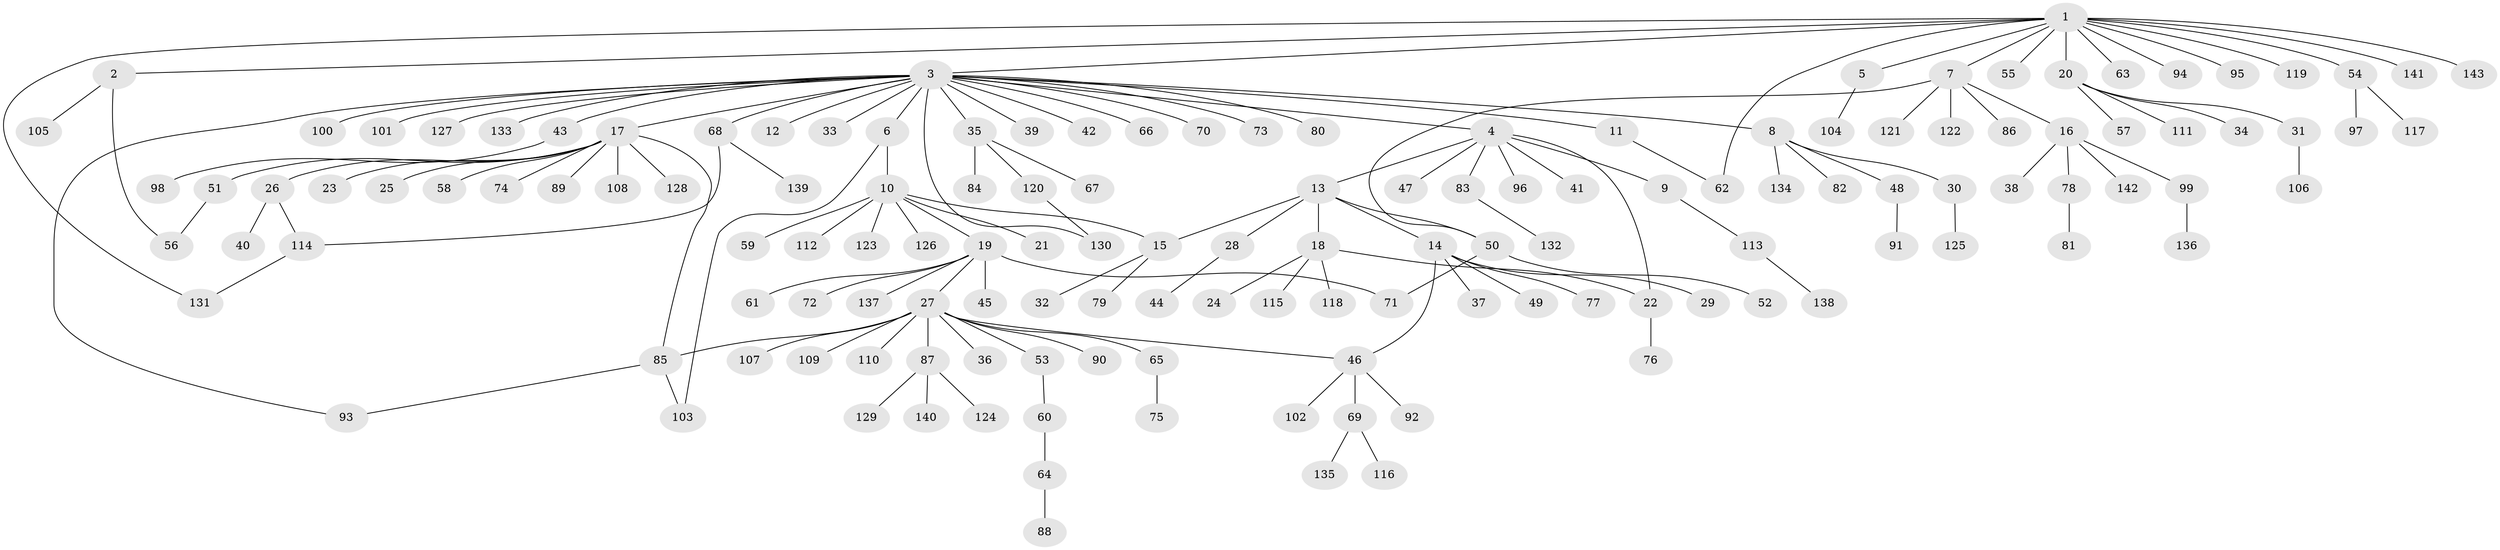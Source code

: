 // Generated by graph-tools (version 1.1) at 2025/14/03/09/25 04:14:41]
// undirected, 143 vertices, 155 edges
graph export_dot {
graph [start="1"]
  node [color=gray90,style=filled];
  1;
  2;
  3;
  4;
  5;
  6;
  7;
  8;
  9;
  10;
  11;
  12;
  13;
  14;
  15;
  16;
  17;
  18;
  19;
  20;
  21;
  22;
  23;
  24;
  25;
  26;
  27;
  28;
  29;
  30;
  31;
  32;
  33;
  34;
  35;
  36;
  37;
  38;
  39;
  40;
  41;
  42;
  43;
  44;
  45;
  46;
  47;
  48;
  49;
  50;
  51;
  52;
  53;
  54;
  55;
  56;
  57;
  58;
  59;
  60;
  61;
  62;
  63;
  64;
  65;
  66;
  67;
  68;
  69;
  70;
  71;
  72;
  73;
  74;
  75;
  76;
  77;
  78;
  79;
  80;
  81;
  82;
  83;
  84;
  85;
  86;
  87;
  88;
  89;
  90;
  91;
  92;
  93;
  94;
  95;
  96;
  97;
  98;
  99;
  100;
  101;
  102;
  103;
  104;
  105;
  106;
  107;
  108;
  109;
  110;
  111;
  112;
  113;
  114;
  115;
  116;
  117;
  118;
  119;
  120;
  121;
  122;
  123;
  124;
  125;
  126;
  127;
  128;
  129;
  130;
  131;
  132;
  133;
  134;
  135;
  136;
  137;
  138;
  139;
  140;
  141;
  142;
  143;
  1 -- 2;
  1 -- 3;
  1 -- 5;
  1 -- 7;
  1 -- 20;
  1 -- 54;
  1 -- 55;
  1 -- 62;
  1 -- 63;
  1 -- 94;
  1 -- 95;
  1 -- 119;
  1 -- 131;
  1 -- 141;
  1 -- 143;
  2 -- 56;
  2 -- 105;
  3 -- 4;
  3 -- 6;
  3 -- 8;
  3 -- 11;
  3 -- 12;
  3 -- 17;
  3 -- 33;
  3 -- 35;
  3 -- 39;
  3 -- 42;
  3 -- 43;
  3 -- 66;
  3 -- 68;
  3 -- 70;
  3 -- 73;
  3 -- 80;
  3 -- 93;
  3 -- 100;
  3 -- 101;
  3 -- 127;
  3 -- 130;
  3 -- 133;
  4 -- 9;
  4 -- 13;
  4 -- 22;
  4 -- 41;
  4 -- 47;
  4 -- 83;
  4 -- 96;
  5 -- 104;
  6 -- 10;
  6 -- 103;
  7 -- 16;
  7 -- 50;
  7 -- 86;
  7 -- 121;
  7 -- 122;
  8 -- 30;
  8 -- 48;
  8 -- 82;
  8 -- 134;
  9 -- 113;
  10 -- 15;
  10 -- 19;
  10 -- 21;
  10 -- 59;
  10 -- 112;
  10 -- 123;
  10 -- 126;
  11 -- 62;
  13 -- 14;
  13 -- 15;
  13 -- 18;
  13 -- 28;
  13 -- 50;
  14 -- 29;
  14 -- 37;
  14 -- 46;
  14 -- 49;
  14 -- 77;
  15 -- 32;
  15 -- 79;
  16 -- 38;
  16 -- 78;
  16 -- 99;
  16 -- 142;
  17 -- 23;
  17 -- 25;
  17 -- 26;
  17 -- 51;
  17 -- 58;
  17 -- 74;
  17 -- 85;
  17 -- 89;
  17 -- 108;
  17 -- 128;
  18 -- 22;
  18 -- 24;
  18 -- 115;
  18 -- 118;
  19 -- 27;
  19 -- 45;
  19 -- 61;
  19 -- 71;
  19 -- 72;
  19 -- 137;
  20 -- 31;
  20 -- 34;
  20 -- 57;
  20 -- 111;
  22 -- 76;
  26 -- 40;
  26 -- 114;
  27 -- 36;
  27 -- 46;
  27 -- 53;
  27 -- 65;
  27 -- 85;
  27 -- 87;
  27 -- 90;
  27 -- 107;
  27 -- 109;
  27 -- 110;
  28 -- 44;
  30 -- 125;
  31 -- 106;
  35 -- 67;
  35 -- 84;
  35 -- 120;
  43 -- 98;
  46 -- 69;
  46 -- 92;
  46 -- 102;
  48 -- 91;
  50 -- 52;
  50 -- 71;
  51 -- 56;
  53 -- 60;
  54 -- 97;
  54 -- 117;
  60 -- 64;
  64 -- 88;
  65 -- 75;
  68 -- 114;
  68 -- 139;
  69 -- 116;
  69 -- 135;
  78 -- 81;
  83 -- 132;
  85 -- 93;
  85 -- 103;
  87 -- 124;
  87 -- 129;
  87 -- 140;
  99 -- 136;
  113 -- 138;
  114 -- 131;
  120 -- 130;
}
